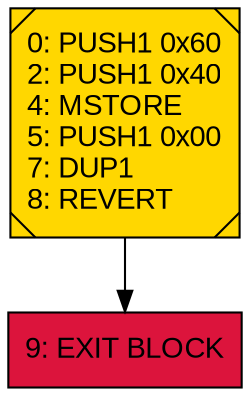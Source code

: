 digraph G {
bgcolor=transparent rankdir=UD;
node [shape=box style=filled color=black fillcolor=white fontname=arial fontcolor=black];
9 [label="9: EXIT BLOCK\l" fillcolor=crimson ];
0 [label="0: PUSH1 0x60\l2: PUSH1 0x40\l4: MSTORE\l5: PUSH1 0x00\l7: DUP1\l8: REVERT\l" fillcolor=lemonchiffon shape=Msquare fillcolor=gold ];
0 -> 9;
}